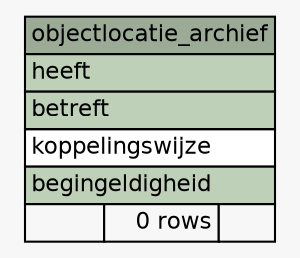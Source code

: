 // dot 2.43.0 on Linux 6.5.0-15-generic
// SchemaSpy rev Unknown
digraph "objectlocatie_archief" {
  graph [
    rankdir="RL"
    bgcolor="#f7f7f7"
    nodesep="0.18"
    ranksep="0.46"
    fontname="Helvetica"
    fontsize="11"
  ];
  node [
    fontname="Helvetica"
    fontsize="11"
    shape="plaintext"
  ];
  edge [
    arrowsize="0.8"
  ];
  "objectlocatie_archief" [
    label=<
    <TABLE BORDER="0" CELLBORDER="1" CELLSPACING="0" BGCOLOR="#ffffff">
      <TR><TD COLSPAN="3" BGCOLOR="#9bab96" ALIGN="CENTER">objectlocatie_archief</TD></TR>
      <TR><TD PORT="heeft" COLSPAN="3" BGCOLOR="#bed1b8" ALIGN="LEFT">heeft</TD></TR>
      <TR><TD PORT="betreft" COLSPAN="3" BGCOLOR="#bed1b8" ALIGN="LEFT">betreft</TD></TR>
      <TR><TD PORT="koppelingswijze" COLSPAN="3" ALIGN="LEFT">koppelingswijze</TD></TR>
      <TR><TD PORT="begingeldigheid" COLSPAN="3" BGCOLOR="#bed1b8" ALIGN="LEFT">begingeldigheid</TD></TR>
      <TR><TD ALIGN="LEFT" BGCOLOR="#f7f7f7">  </TD><TD ALIGN="RIGHT" BGCOLOR="#f7f7f7">0 rows</TD><TD ALIGN="RIGHT" BGCOLOR="#f7f7f7">  </TD></TR>
    </TABLE>>
    URL="tables/objectlocatie_archief.html"
    tooltip="objectlocatie_archief"
  ];
}
